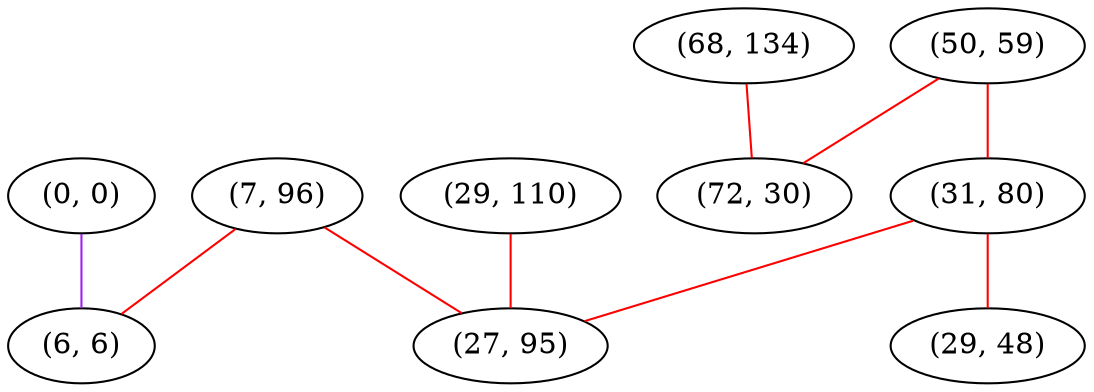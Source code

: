 graph "" {
"(0, 0)";
"(7, 96)";
"(68, 134)";
"(6, 6)";
"(50, 59)";
"(31, 80)";
"(72, 30)";
"(29, 110)";
"(27, 95)";
"(29, 48)";
"(0, 0)" -- "(6, 6)"  [color=purple, key=0, weight=4];
"(7, 96)" -- "(27, 95)"  [color=red, key=0, weight=1];
"(7, 96)" -- "(6, 6)"  [color=red, key=0, weight=1];
"(68, 134)" -- "(72, 30)"  [color=red, key=0, weight=1];
"(50, 59)" -- "(72, 30)"  [color=red, key=0, weight=1];
"(50, 59)" -- "(31, 80)"  [color=red, key=0, weight=1];
"(31, 80)" -- "(27, 95)"  [color=red, key=0, weight=1];
"(31, 80)" -- "(29, 48)"  [color=red, key=0, weight=1];
"(29, 110)" -- "(27, 95)"  [color=red, key=0, weight=1];
}
